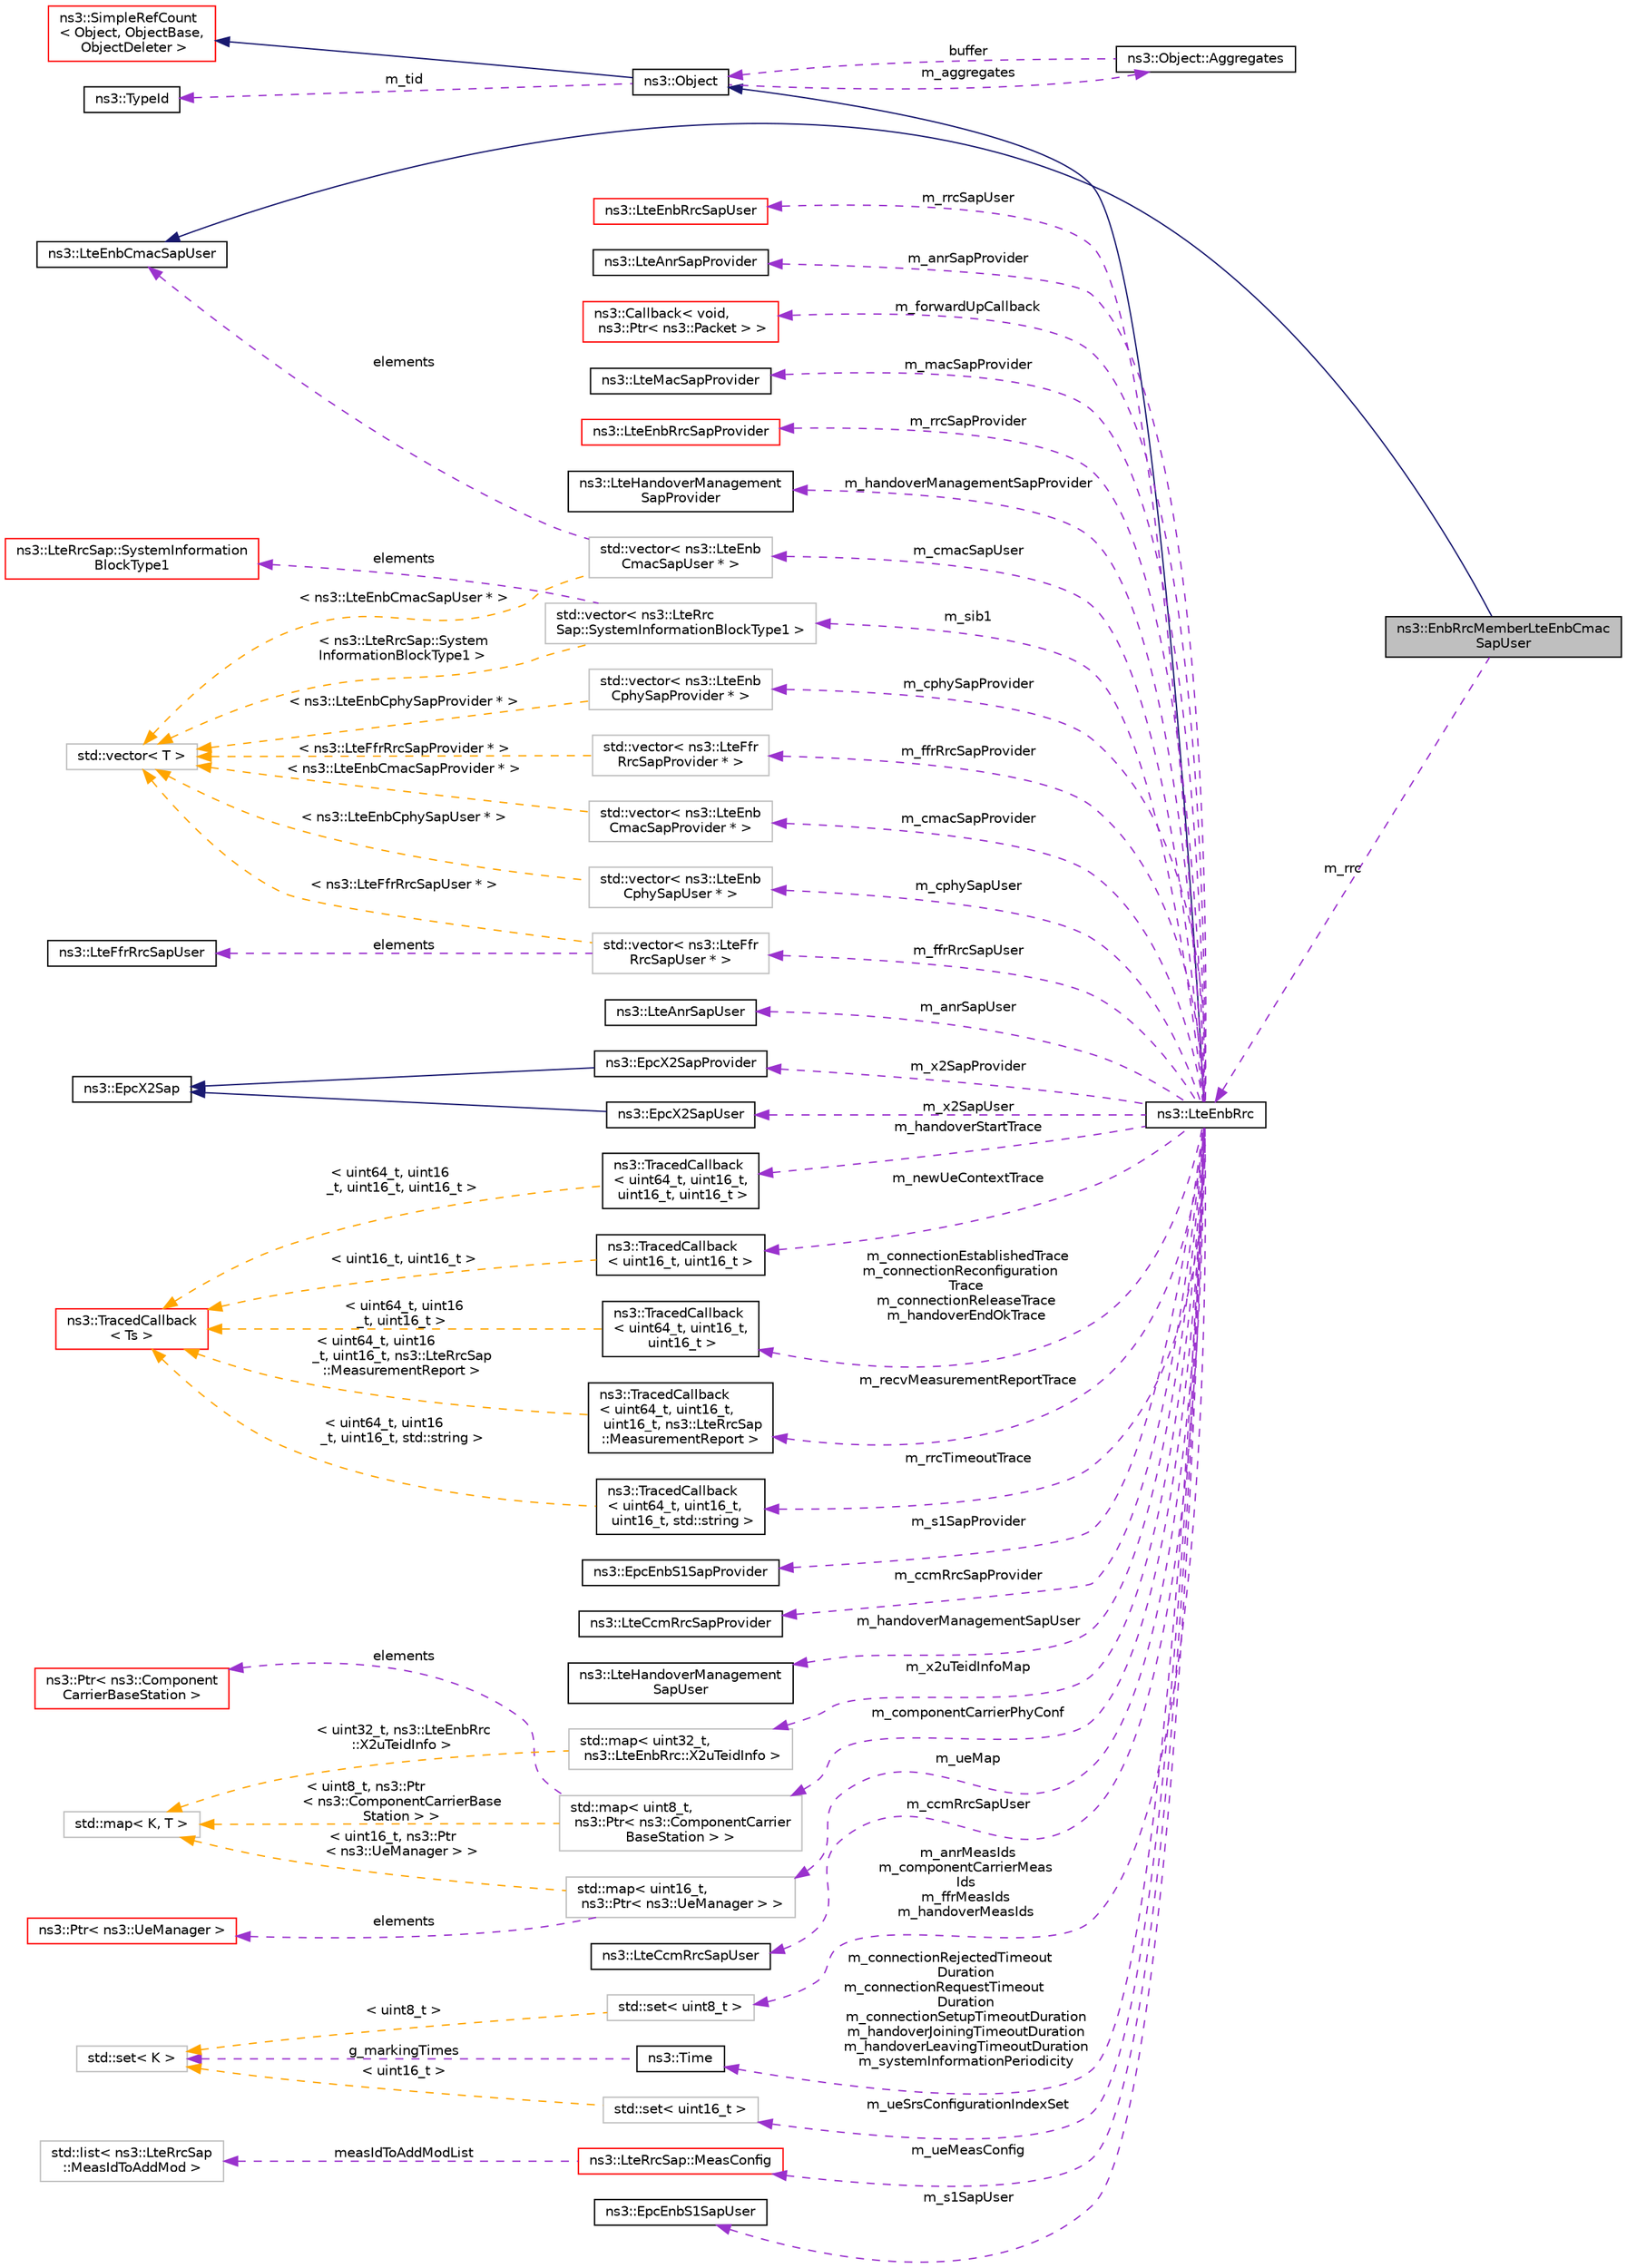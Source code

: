 digraph "ns3::EnbRrcMemberLteEnbCmacSapUser"
{
 // LATEX_PDF_SIZE
  edge [fontname="Helvetica",fontsize="10",labelfontname="Helvetica",labelfontsize="10"];
  node [fontname="Helvetica",fontsize="10",shape=record];
  rankdir="LR";
  Node1 [label="ns3::EnbRrcMemberLteEnbCmac\lSapUser",height=0.2,width=0.4,color="black", fillcolor="grey75", style="filled", fontcolor="black",tooltip="Class for forwarding CMAC SAP User functions."];
  Node2 -> Node1 [dir="back",color="midnightblue",fontsize="10",style="solid",fontname="Helvetica"];
  Node2 [label="ns3::LteEnbCmacSapUser",height=0.2,width=0.4,color="black", fillcolor="white", style="filled",URL="$classns3_1_1_lte_enb_cmac_sap_user.html",tooltip="Service Access Point (SAP) offered by the MAC to the RRC See Femto Forum MAC Scheduler Interface Spec..."];
  Node3 -> Node1 [dir="back",color="darkorchid3",fontsize="10",style="dashed",label=" m_rrc" ,fontname="Helvetica"];
  Node3 [label="ns3::LteEnbRrc",height=0.2,width=0.4,color="black", fillcolor="white", style="filled",URL="$classns3_1_1_lte_enb_rrc.html",tooltip="The LTE Radio Resource Control entity at the eNB."];
  Node4 -> Node3 [dir="back",color="midnightblue",fontsize="10",style="solid",fontname="Helvetica"];
  Node4 [label="ns3::Object",height=0.2,width=0.4,color="black", fillcolor="white", style="filled",URL="$classns3_1_1_object.html",tooltip="A base class which provides memory management and object aggregation."];
  Node5 -> Node4 [dir="back",color="midnightblue",fontsize="10",style="solid",fontname="Helvetica"];
  Node5 [label="ns3::SimpleRefCount\l\< Object, ObjectBase,\l ObjectDeleter \>",height=0.2,width=0.4,color="red", fillcolor="white", style="filled",URL="$classns3_1_1_simple_ref_count.html",tooltip=" "];
  Node9 -> Node4 [dir="back",color="darkorchid3",fontsize="10",style="dashed",label=" m_tid" ,fontname="Helvetica"];
  Node9 [label="ns3::TypeId",height=0.2,width=0.4,color="black", fillcolor="white", style="filled",URL="$classns3_1_1_type_id.html",tooltip="a unique identifier for an interface."];
  Node10 -> Node4 [dir="back",color="darkorchid3",fontsize="10",style="dashed",label=" m_aggregates" ,fontname="Helvetica"];
  Node10 [label="ns3::Object::Aggregates",height=0.2,width=0.4,color="black", fillcolor="white", style="filled",URL="$structns3_1_1_object_1_1_aggregates.html",tooltip="The list of Objects aggregated to this one."];
  Node4 -> Node10 [dir="back",color="darkorchid3",fontsize="10",style="dashed",label=" buffer" ,fontname="Helvetica"];
  Node11 -> Node3 [dir="back",color="darkorchid3",fontsize="10",style="dashed",label=" m_sib1" ,fontname="Helvetica"];
  Node11 [label="std::vector\< ns3::LteRrc\lSap::SystemInformationBlockType1 \>",height=0.2,width=0.4,color="grey75", fillcolor="white", style="filled",tooltip=" "];
  Node12 -> Node11 [dir="back",color="darkorchid3",fontsize="10",style="dashed",label=" elements" ,fontname="Helvetica"];
  Node12 [label="ns3::LteRrcSap::SystemInformation\lBlockType1",height=0.2,width=0.4,color="red", fillcolor="white", style="filled",URL="$structns3_1_1_lte_rrc_sap_1_1_system_information_block_type1.html",tooltip="SystemInformationBlockType1 structure."];
  Node16 -> Node11 [dir="back",color="orange",fontsize="10",style="dashed",label=" \< ns3::LteRrcSap::System\lInformationBlockType1 \>" ,fontname="Helvetica"];
  Node16 [label="std::vector\< T \>",height=0.2,width=0.4,color="grey75", fillcolor="white", style="filled",tooltip=" "];
  Node18 -> Node3 [dir="back",color="darkorchid3",fontsize="10",style="dashed",label=" m_anrSapUser" ,fontname="Helvetica"];
  Node18 [label="ns3::LteAnrSapUser",height=0.2,width=0.4,color="black", fillcolor="white", style="filled",URL="$classns3_1_1_lte_anr_sap_user.html",tooltip="Service Access Point (SAP) offered by the eNodeB RRC instance to the ANR instance."];
  Node19 -> Node3 [dir="back",color="darkorchid3",fontsize="10",style="dashed",label=" m_x2SapProvider" ,fontname="Helvetica"];
  Node19 [label="ns3::EpcX2SapProvider",height=0.2,width=0.4,color="black", fillcolor="white", style="filled",URL="$classns3_1_1_epc_x2_sap_provider.html",tooltip="These service primitives of this part of the X2 SAP are provided by the X2 entity and issued by RRC e..."];
  Node20 -> Node19 [dir="back",color="midnightblue",fontsize="10",style="solid",fontname="Helvetica"];
  Node20 [label="ns3::EpcX2Sap",height=0.2,width=0.4,color="black", fillcolor="white", style="filled",URL="$classns3_1_1_epc_x2_sap.html",tooltip="The X2 SAP defines the service between the X2 entity and the RRC entity."];
  Node21 -> Node3 [dir="back",color="darkorchid3",fontsize="10",style="dashed",label=" m_recvMeasurementReportTrace" ,fontname="Helvetica"];
  Node21 [label="ns3::TracedCallback\l\< uint64_t, uint16_t,\l uint16_t, ns3::LteRrcSap\l::MeasurementReport \>",height=0.2,width=0.4,color="black", fillcolor="white", style="filled",URL="$classns3_1_1_traced_callback.html",tooltip=" "];
  Node22 -> Node21 [dir="back",color="orange",fontsize="10",style="dashed",label=" \< uint64_t, uint16\l_t, uint16_t, ns3::LteRrcSap\l::MeasurementReport \>" ,fontname="Helvetica"];
  Node22 [label="ns3::TracedCallback\l\< Ts \>",height=0.2,width=0.4,color="red", fillcolor="white", style="filled",URL="$classns3_1_1_traced_callback.html",tooltip="Forward calls to a chain of Callback."];
  Node32 -> Node3 [dir="back",color="darkorchid3",fontsize="10",style="dashed",label=" m_ffrRrcSapUser" ,fontname="Helvetica"];
  Node32 [label="std::vector\< ns3::LteFfr\lRrcSapUser * \>",height=0.2,width=0.4,color="grey75", fillcolor="white", style="filled",tooltip=" "];
  Node33 -> Node32 [dir="back",color="darkorchid3",fontsize="10",style="dashed",label=" elements" ,fontname="Helvetica"];
  Node33 [label="ns3::LteFfrRrcSapUser",height=0.2,width=0.4,color="black", fillcolor="white", style="filled",URL="$classns3_1_1_lte_ffr_rrc_sap_user.html",tooltip="Service Access Point (SAP) offered by the eNodeB RRC instance to the Frequency Reuse algorithm instan..."];
  Node16 -> Node32 [dir="back",color="orange",fontsize="10",style="dashed",label=" \< ns3::LteFfrRrcSapUser * \>" ,fontname="Helvetica"];
  Node34 -> Node3 [dir="back",color="darkorchid3",fontsize="10",style="dashed",label=" m_s1SapProvider" ,fontname="Helvetica"];
  Node34 [label="ns3::EpcEnbS1SapProvider",height=0.2,width=0.4,color="black", fillcolor="white", style="filled",URL="$classns3_1_1_epc_enb_s1_sap_provider.html",tooltip="This class implements the Service Access Point (SAP) between the LteEnbRrc and the EpcEnbApplication."];
  Node35 -> Node3 [dir="back",color="darkorchid3",fontsize="10",style="dashed",label=" m_ccmRrcSapProvider" ,fontname="Helvetica"];
  Node35 [label="ns3::LteCcmRrcSapProvider",height=0.2,width=0.4,color="black", fillcolor="white", style="filled",URL="$classns3_1_1_lte_ccm_rrc_sap_provider.html",tooltip="Service Access Point (SAP) offered by the Component Carrier Manager (CCM) instance to the eNodeB RRC ..."];
  Node36 -> Node3 [dir="back",color="darkorchid3",fontsize="10",style="dashed",label=" m_handoverManagementSapUser" ,fontname="Helvetica"];
  Node36 [label="ns3::LteHandoverManagement\lSapUser",height=0.2,width=0.4,color="black", fillcolor="white", style="filled",URL="$classns3_1_1_lte_handover_management_sap_user.html",tooltip="Service Access Point (SAP) offered by the eNodeB RRC instance to the handover algorithm instance."];
  Node37 -> Node3 [dir="back",color="darkorchid3",fontsize="10",style="dashed",label=" m_componentCarrierPhyConf" ,fontname="Helvetica"];
  Node37 [label="std::map\< uint8_t,\l ns3::Ptr\< ns3::ComponentCarrier\lBaseStation \> \>",height=0.2,width=0.4,color="grey75", fillcolor="white", style="filled",tooltip=" "];
  Node38 -> Node37 [dir="back",color="darkorchid3",fontsize="10",style="dashed",label=" elements" ,fontname="Helvetica"];
  Node38 [label="ns3::Ptr\< ns3::Component\lCarrierBaseStation \>",height=0.2,width=0.4,color="red", fillcolor="white", style="filled",URL="$classns3_1_1_ptr.html",tooltip=" "];
  Node41 -> Node37 [dir="back",color="orange",fontsize="10",style="dashed",label=" \< uint8_t, ns3::Ptr\l\< ns3::ComponentCarrierBase\lStation \> \>" ,fontname="Helvetica"];
  Node41 [label="std::map\< K, T \>",height=0.2,width=0.4,color="grey75", fillcolor="white", style="filled",tooltip=" "];
  Node43 -> Node3 [dir="back",color="darkorchid3",fontsize="10",style="dashed",label=" m_rrcTimeoutTrace" ,fontname="Helvetica"];
  Node43 [label="ns3::TracedCallback\l\< uint64_t, uint16_t,\l uint16_t, std::string \>",height=0.2,width=0.4,color="black", fillcolor="white", style="filled",URL="$classns3_1_1_traced_callback.html",tooltip=" "];
  Node22 -> Node43 [dir="back",color="orange",fontsize="10",style="dashed",label=" \< uint64_t, uint16\l_t, uint16_t, std::string \>" ,fontname="Helvetica"];
  Node44 -> Node3 [dir="back",color="darkorchid3",fontsize="10",style="dashed",label=" m_ueMap" ,fontname="Helvetica"];
  Node44 [label="std::map\< uint16_t,\l ns3::Ptr\< ns3::UeManager \> \>",height=0.2,width=0.4,color="grey75", fillcolor="white", style="filled",tooltip=" "];
  Node45 -> Node44 [dir="back",color="darkorchid3",fontsize="10",style="dashed",label=" elements" ,fontname="Helvetica"];
  Node45 [label="ns3::Ptr\< ns3::UeManager \>",height=0.2,width=0.4,color="red", fillcolor="white", style="filled",URL="$classns3_1_1_ptr.html",tooltip=" "];
  Node41 -> Node44 [dir="back",color="orange",fontsize="10",style="dashed",label=" \< uint16_t, ns3::Ptr\l\< ns3::UeManager \> \>" ,fontname="Helvetica"];
  Node85 -> Node3 [dir="back",color="darkorchid3",fontsize="10",style="dashed",label=" m_ccmRrcSapUser" ,fontname="Helvetica"];
  Node85 [label="ns3::LteCcmRrcSapUser",height=0.2,width=0.4,color="black", fillcolor="white", style="filled",URL="$classns3_1_1_lte_ccm_rrc_sap_user.html",tooltip="Service Access Point (SAP) offered by the eNodeB RRC instance to the component carrier manager (CCM) ..."];
  Node86 -> Node3 [dir="back",color="darkorchid3",fontsize="10",style="dashed",label=" m_handoverStartTrace" ,fontname="Helvetica"];
  Node86 [label="ns3::TracedCallback\l\< uint64_t, uint16_t,\l uint16_t, uint16_t \>",height=0.2,width=0.4,color="black", fillcolor="white", style="filled",URL="$classns3_1_1_traced_callback.html",tooltip=" "];
  Node22 -> Node86 [dir="back",color="orange",fontsize="10",style="dashed",label=" \< uint64_t, uint16\l_t, uint16_t, uint16_t \>" ,fontname="Helvetica"];
  Node87 -> Node3 [dir="back",color="darkorchid3",fontsize="10",style="dashed",label=" m_connectionRejectedTimeout\lDuration\nm_connectionRequestTimeout\lDuration\nm_connectionSetupTimeoutDuration\nm_handoverJoiningTimeoutDuration\nm_handoverLeavingTimeoutDuration\nm_systemInformationPeriodicity" ,fontname="Helvetica"];
  Node87 [label="ns3::Time",height=0.2,width=0.4,color="black", fillcolor="white", style="filled",URL="$classns3_1_1_time.html",tooltip="Simulation virtual time values and global simulation resolution."];
  Node88 -> Node87 [dir="back",color="darkorchid3",fontsize="10",style="dashed",label=" g_markingTimes" ,fontname="Helvetica"];
  Node88 [label="std::set\< K \>",height=0.2,width=0.4,color="grey75", fillcolor="white", style="filled",tooltip=" "];
  Node89 -> Node3 [dir="back",color="darkorchid3",fontsize="10",style="dashed",label=" m_ueMeasConfig" ,fontname="Helvetica"];
  Node89 [label="ns3::LteRrcSap::MeasConfig",height=0.2,width=0.4,color="red", fillcolor="white", style="filled",URL="$structns3_1_1_lte_rrc_sap_1_1_meas_config.html",tooltip="MeasConfig structure."];
  Node90 -> Node89 [dir="back",color="darkorchid3",fontsize="10",style="dashed",label=" measIdToAddModList" ,fontname="Helvetica"];
  Node90 [label="std::list\< ns3::LteRrcSap\l::MeasIdToAddMod \>",height=0.2,width=0.4,color="grey75", fillcolor="white", style="filled",tooltip=" "];
  Node109 -> Node3 [dir="back",color="darkorchid3",fontsize="10",style="dashed",label=" m_s1SapUser" ,fontname="Helvetica"];
  Node109 [label="ns3::EpcEnbS1SapUser",height=0.2,width=0.4,color="black", fillcolor="white", style="filled",URL="$classns3_1_1_epc_enb_s1_sap_user.html",tooltip="This class implements the Service Access Point (SAP) between the LteEnbRrc and the EpcEnbApplication."];
  Node110 -> Node3 [dir="back",color="darkorchid3",fontsize="10",style="dashed",label=" m_rrcSapUser" ,fontname="Helvetica"];
  Node110 [label="ns3::LteEnbRrcSapUser",height=0.2,width=0.4,color="red", fillcolor="white", style="filled",URL="$classns3_1_1_lte_enb_rrc_sap_user.html",tooltip="Part of the RRC protocol."];
  Node112 -> Node3 [dir="back",color="darkorchid3",fontsize="10",style="dashed",label=" m_cmacSapProvider" ,fontname="Helvetica"];
  Node112 [label="std::vector\< ns3::LteEnb\lCmacSapProvider * \>",height=0.2,width=0.4,color="grey75", fillcolor="white", style="filled",tooltip=" "];
  Node16 -> Node112 [dir="back",color="orange",fontsize="10",style="dashed",label=" \< ns3::LteEnbCmacSapProvider * \>" ,fontname="Helvetica"];
  Node114 -> Node3 [dir="back",color="darkorchid3",fontsize="10",style="dashed",label=" m_anrSapProvider" ,fontname="Helvetica"];
  Node114 [label="ns3::LteAnrSapProvider",height=0.2,width=0.4,color="black", fillcolor="white", style="filled",URL="$classns3_1_1_lte_anr_sap_provider.html",tooltip="Service Access Point (SAP) offered by the ANR instance to the eNodeB RRC instance."];
  Node115 -> Node3 [dir="back",color="darkorchid3",fontsize="10",style="dashed",label=" m_cmacSapUser" ,fontname="Helvetica"];
  Node115 [label="std::vector\< ns3::LteEnb\lCmacSapUser * \>",height=0.2,width=0.4,color="grey75", fillcolor="white", style="filled",tooltip=" "];
  Node2 -> Node115 [dir="back",color="darkorchid3",fontsize="10",style="dashed",label=" elements" ,fontname="Helvetica"];
  Node16 -> Node115 [dir="back",color="orange",fontsize="10",style="dashed",label=" \< ns3::LteEnbCmacSapUser * \>" ,fontname="Helvetica"];
  Node116 -> Node3 [dir="back",color="darkorchid3",fontsize="10",style="dashed",label=" m_x2uTeidInfoMap" ,fontname="Helvetica"];
  Node116 [label="std::map\< uint32_t,\l ns3::LteEnbRrc::X2uTeidInfo \>",height=0.2,width=0.4,color="grey75", fillcolor="white", style="filled",tooltip=" "];
  Node41 -> Node116 [dir="back",color="orange",fontsize="10",style="dashed",label=" \< uint32_t, ns3::LteEnbRrc\l::X2uTeidInfo \>" ,fontname="Helvetica"];
  Node118 -> Node3 [dir="back",color="darkorchid3",fontsize="10",style="dashed",label=" m_x2SapUser" ,fontname="Helvetica"];
  Node118 [label="ns3::EpcX2SapUser",height=0.2,width=0.4,color="black", fillcolor="white", style="filled",URL="$classns3_1_1_epc_x2_sap_user.html",tooltip="These service primitives of this part of the X2 SAP are provided by the RRC entity and issued by the ..."];
  Node20 -> Node118 [dir="back",color="midnightblue",fontsize="10",style="solid",fontname="Helvetica"];
  Node119 -> Node3 [dir="back",color="darkorchid3",fontsize="10",style="dashed",label=" m_cphySapUser" ,fontname="Helvetica"];
  Node119 [label="std::vector\< ns3::LteEnb\lCphySapUser * \>",height=0.2,width=0.4,color="grey75", fillcolor="white", style="filled",tooltip=" "];
  Node16 -> Node119 [dir="back",color="orange",fontsize="10",style="dashed",label=" \< ns3::LteEnbCphySapUser * \>" ,fontname="Helvetica"];
  Node121 -> Node3 [dir="back",color="darkorchid3",fontsize="10",style="dashed",label=" m_forwardUpCallback" ,fontname="Helvetica"];
  Node121 [label="ns3::Callback\< void,\l ns3::Ptr\< ns3::Packet \> \>",height=0.2,width=0.4,color="red", fillcolor="white", style="filled",URL="$classns3_1_1_callback.html",tooltip=" "];
  Node122 -> Node3 [dir="back",color="darkorchid3",fontsize="10",style="dashed",label=" m_newUeContextTrace" ,fontname="Helvetica"];
  Node122 [label="ns3::TracedCallback\l\< uint16_t, uint16_t \>",height=0.2,width=0.4,color="black", fillcolor="white", style="filled",URL="$classns3_1_1_traced_callback.html",tooltip=" "];
  Node22 -> Node122 [dir="back",color="orange",fontsize="10",style="dashed",label=" \< uint16_t, uint16_t \>" ,fontname="Helvetica"];
  Node123 -> Node3 [dir="back",color="darkorchid3",fontsize="10",style="dashed",label=" m_cphySapProvider" ,fontname="Helvetica"];
  Node123 [label="std::vector\< ns3::LteEnb\lCphySapProvider * \>",height=0.2,width=0.4,color="grey75", fillcolor="white", style="filled",tooltip=" "];
  Node16 -> Node123 [dir="back",color="orange",fontsize="10",style="dashed",label=" \< ns3::LteEnbCphySapProvider * \>" ,fontname="Helvetica"];
  Node125 -> Node3 [dir="back",color="darkorchid3",fontsize="10",style="dashed",label=" m_connectionEstablishedTrace\nm_connectionReconfiguration\lTrace\nm_connectionReleaseTrace\nm_handoverEndOkTrace" ,fontname="Helvetica"];
  Node125 [label="ns3::TracedCallback\l\< uint64_t, uint16_t,\l uint16_t \>",height=0.2,width=0.4,color="black", fillcolor="white", style="filled",URL="$classns3_1_1_traced_callback.html",tooltip=" "];
  Node22 -> Node125 [dir="back",color="orange",fontsize="10",style="dashed",label=" \< uint64_t, uint16\l_t, uint16_t \>" ,fontname="Helvetica"];
  Node126 -> Node3 [dir="back",color="darkorchid3",fontsize="10",style="dashed",label=" m_ffrRrcSapProvider" ,fontname="Helvetica"];
  Node126 [label="std::vector\< ns3::LteFfr\lRrcSapProvider * \>",height=0.2,width=0.4,color="grey75", fillcolor="white", style="filled",tooltip=" "];
  Node16 -> Node126 [dir="back",color="orange",fontsize="10",style="dashed",label=" \< ns3::LteFfrRrcSapProvider * \>" ,fontname="Helvetica"];
  Node128 -> Node3 [dir="back",color="darkorchid3",fontsize="10",style="dashed",label=" m_ueSrsConfigurationIndexSet" ,fontname="Helvetica"];
  Node128 [label="std::set\< uint16_t \>",height=0.2,width=0.4,color="grey75", fillcolor="white", style="filled",tooltip=" "];
  Node88 -> Node128 [dir="back",color="orange",fontsize="10",style="dashed",label=" \< uint16_t \>" ,fontname="Helvetica"];
  Node129 -> Node3 [dir="back",color="darkorchid3",fontsize="10",style="dashed",label=" m_anrMeasIds\nm_componentCarrierMeas\lIds\nm_ffrMeasIds\nm_handoverMeasIds" ,fontname="Helvetica"];
  Node129 [label="std::set\< uint8_t \>",height=0.2,width=0.4,color="grey75", fillcolor="white", style="filled",tooltip=" "];
  Node88 -> Node129 [dir="back",color="orange",fontsize="10",style="dashed",label=" \< uint8_t \>" ,fontname="Helvetica"];
  Node62 -> Node3 [dir="back",color="darkorchid3",fontsize="10",style="dashed",label=" m_macSapProvider" ,fontname="Helvetica"];
  Node62 [label="ns3::LteMacSapProvider",height=0.2,width=0.4,color="black", fillcolor="white", style="filled",URL="$classns3_1_1_lte_mac_sap_provider.html",tooltip="Service Access Point (SAP) offered by the MAC to the RLC See Femto Forum MAC Scheduler Interface Spec..."];
  Node130 -> Node3 [dir="back",color="darkorchid3",fontsize="10",style="dashed",label=" m_rrcSapProvider" ,fontname="Helvetica"];
  Node130 [label="ns3::LteEnbRrcSapProvider",height=0.2,width=0.4,color="red", fillcolor="white", style="filled",URL="$classns3_1_1_lte_enb_rrc_sap_provider.html",tooltip="Part of the RRC protocol."];
  Node131 -> Node3 [dir="back",color="darkorchid3",fontsize="10",style="dashed",label=" m_handoverManagementSapProvider" ,fontname="Helvetica"];
  Node131 [label="ns3::LteHandoverManagement\lSapProvider",height=0.2,width=0.4,color="black", fillcolor="white", style="filled",URL="$classns3_1_1_lte_handover_management_sap_provider.html",tooltip="Service Access Point (SAP) offered by the handover algorithm instance to the eNodeB RRC instance."];
}
